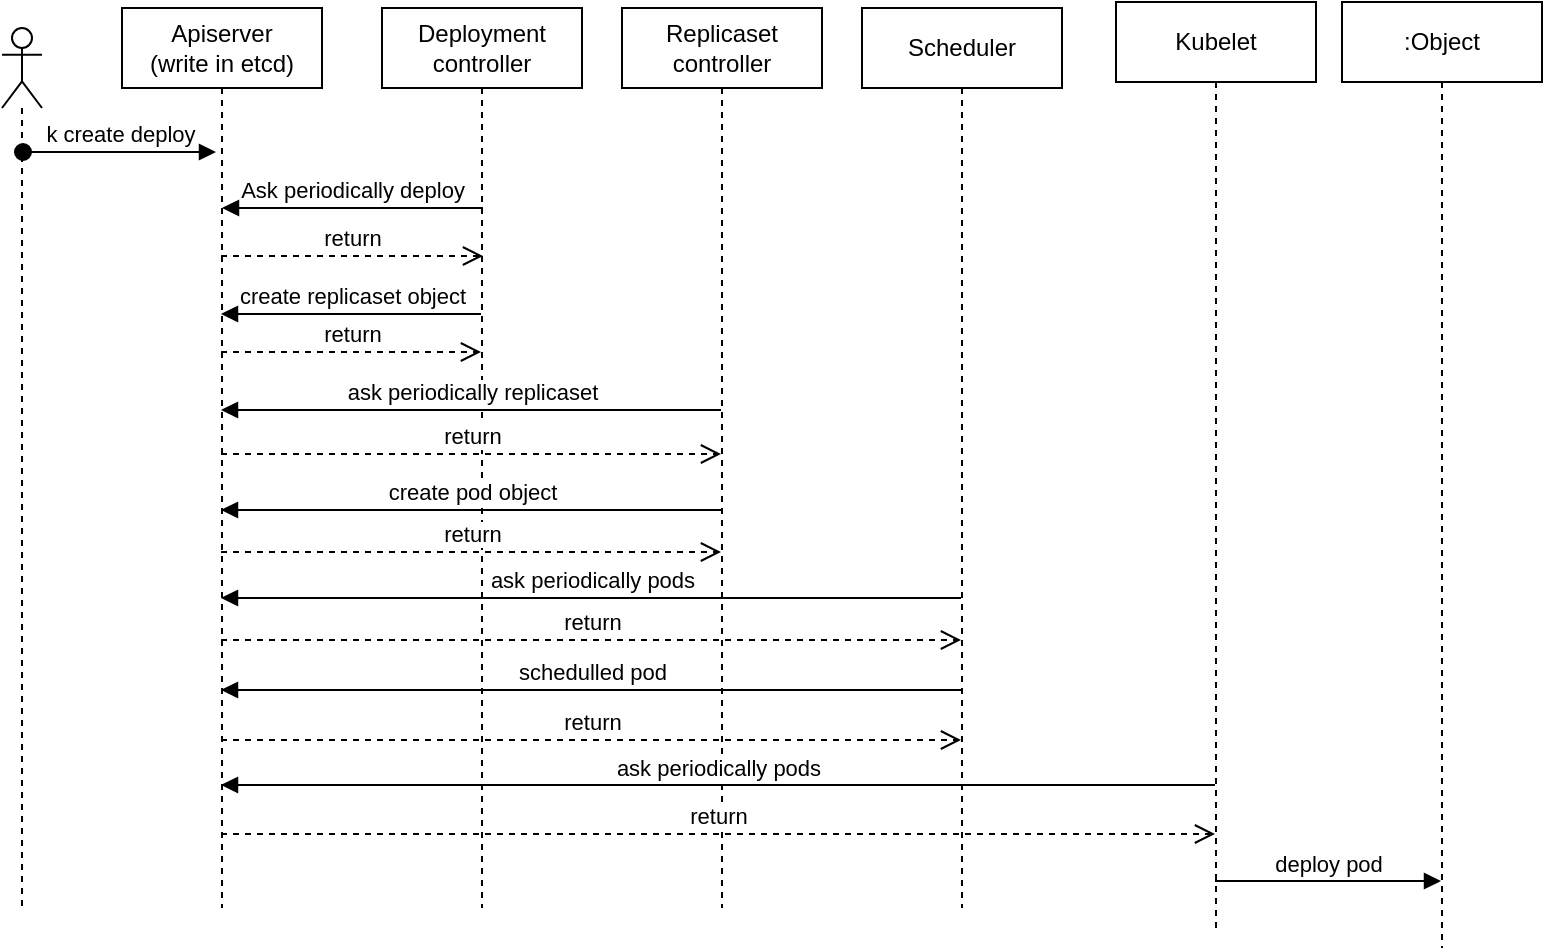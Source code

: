 <mxfile version="16.0.3" type="device"><diagram id="I7sFGVjL3bZ88x71-ZJi" name="Page-1"><mxGraphModel dx="1350" dy="675" grid="1" gridSize="10" guides="1" tooltips="1" connect="1" arrows="1" fold="1" page="1" pageScale="1" pageWidth="850" pageHeight="1100" math="0" shadow="0"><root><mxCell id="0"/><mxCell id="1" parent="0"/><mxCell id="sVyqYq3zJWFn4r9Y2GEk-10" value="" style="shape=umlLifeline;participant=umlActor;perimeter=lifelinePerimeter;whiteSpace=wrap;html=1;container=1;collapsible=0;recursiveResize=0;verticalAlign=top;spacingTop=36;outlineConnect=0;" vertex="1" parent="1"><mxGeometry x="70" y="20" width="20" height="440" as="geometry"/></mxCell><mxCell id="sVyqYq3zJWFn4r9Y2GEk-11" value="Apiserver&lt;br&gt;(write in etcd)" style="shape=umlLifeline;perimeter=lifelinePerimeter;whiteSpace=wrap;html=1;container=1;collapsible=0;recursiveResize=0;outlineConnect=0;" vertex="1" parent="1"><mxGeometry x="130" y="10" width="100" height="450" as="geometry"/></mxCell><mxCell id="sVyqYq3zJWFn4r9Y2GEk-14" value="k create deploy" style="html=1;verticalAlign=bottom;startArrow=oval;endArrow=block;startSize=8;rounded=0;" edge="1" parent="1"><mxGeometry relative="1" as="geometry"><mxPoint x="80.5" y="82" as="sourcePoint"/><mxPoint x="177" y="82" as="targetPoint"/></mxGeometry></mxCell><mxCell id="sVyqYq3zJWFn4r9Y2GEk-15" value="Ask periodically deploy" style="html=1;verticalAlign=bottom;endArrow=block;rounded=0;" edge="1" parent="1" target="sVyqYq3zJWFn4r9Y2GEk-11"><mxGeometry width="80" relative="1" as="geometry"><mxPoint x="310.5" y="110" as="sourcePoint"/><mxPoint x="460" y="280" as="targetPoint"/><Array as="points"><mxPoint x="210" y="110"/></Array></mxGeometry></mxCell><mxCell id="sVyqYq3zJWFn4r9Y2GEk-16" value="return" style="html=1;verticalAlign=bottom;endArrow=open;dashed=1;endSize=8;rounded=0;" edge="1" parent="1"><mxGeometry relative="1" as="geometry"><mxPoint x="179.5" y="134" as="sourcePoint"/><mxPoint x="310.5" y="134" as="targetPoint"/></mxGeometry></mxCell><mxCell id="sVyqYq3zJWFn4r9Y2GEk-17" value="Deployment controller" style="shape=umlLifeline;perimeter=lifelinePerimeter;whiteSpace=wrap;html=1;container=1;collapsible=0;recursiveResize=0;outlineConnect=0;" vertex="1" parent="1"><mxGeometry x="260" y="10" width="100" height="450" as="geometry"/></mxCell><mxCell id="sVyqYq3zJWFn4r9Y2GEk-21" value="create replicaset object" style="html=1;verticalAlign=bottom;endArrow=block;rounded=0;" edge="1" parent="1"><mxGeometry width="80" relative="1" as="geometry"><mxPoint x="309.5" y="163" as="sourcePoint"/><mxPoint x="179.5" y="163" as="targetPoint"/></mxGeometry></mxCell><mxCell id="sVyqYq3zJWFn4r9Y2GEk-23" value="return" style="html=1;verticalAlign=bottom;endArrow=open;dashed=1;endSize=8;rounded=0;" edge="1" parent="1"><mxGeometry relative="1" as="geometry"><mxPoint x="179.5" y="182" as="sourcePoint"/><mxPoint x="309.5" y="182" as="targetPoint"/></mxGeometry></mxCell><mxCell id="sVyqYq3zJWFn4r9Y2GEk-24" value="Replicaset controller" style="shape=umlLifeline;perimeter=lifelinePerimeter;whiteSpace=wrap;html=1;container=1;collapsible=0;recursiveResize=0;outlineConnect=0;" vertex="1" parent="1"><mxGeometry x="380" y="10" width="100" height="450" as="geometry"/></mxCell><mxCell id="sVyqYq3zJWFn4r9Y2GEk-25" value="ask periodically replicaset" style="html=1;verticalAlign=bottom;endArrow=block;rounded=0;" edge="1" parent="1"><mxGeometry width="80" relative="1" as="geometry"><mxPoint x="429.5" y="211" as="sourcePoint"/><mxPoint x="179.5" y="211" as="targetPoint"/></mxGeometry></mxCell><mxCell id="sVyqYq3zJWFn4r9Y2GEk-26" value="return" style="html=1;verticalAlign=bottom;endArrow=open;dashed=1;endSize=8;rounded=0;" edge="1" parent="1"><mxGeometry relative="1" as="geometry"><mxPoint x="179.5" y="233" as="sourcePoint"/><mxPoint x="429.5" y="233" as="targetPoint"/></mxGeometry></mxCell><mxCell id="sVyqYq3zJWFn4r9Y2GEk-27" value="create pod object" style="html=1;verticalAlign=bottom;endArrow=block;rounded=0;" edge="1" parent="1"><mxGeometry width="80" relative="1" as="geometry"><mxPoint x="429.5" y="261" as="sourcePoint"/><mxPoint x="179.5" y="261" as="targetPoint"/></mxGeometry></mxCell><mxCell id="sVyqYq3zJWFn4r9Y2GEk-28" value="return" style="html=1;verticalAlign=bottom;endArrow=open;dashed=1;endSize=8;rounded=0;" edge="1" parent="1"><mxGeometry relative="1" as="geometry"><mxPoint x="179.5" y="282" as="sourcePoint"/><mxPoint x="429.5" y="282" as="targetPoint"/></mxGeometry></mxCell><mxCell id="sVyqYq3zJWFn4r9Y2GEk-30" value="Scheduler" style="shape=umlLifeline;perimeter=lifelinePerimeter;whiteSpace=wrap;html=1;container=1;collapsible=0;recursiveResize=0;outlineConnect=0;" vertex="1" parent="1"><mxGeometry x="500" y="10" width="100" height="450" as="geometry"/></mxCell><mxCell id="sVyqYq3zJWFn4r9Y2GEk-31" value="ask periodically pods" style="html=1;verticalAlign=bottom;endArrow=block;rounded=0;" edge="1" parent="1"><mxGeometry width="80" relative="1" as="geometry"><mxPoint x="549.5" y="305" as="sourcePoint"/><mxPoint x="179.5" y="305" as="targetPoint"/></mxGeometry></mxCell><mxCell id="sVyqYq3zJWFn4r9Y2GEk-32" value="return" style="html=1;verticalAlign=bottom;endArrow=open;dashed=1;endSize=8;rounded=0;" edge="1" parent="1"><mxGeometry relative="1" as="geometry"><mxPoint x="179.5" y="326" as="sourcePoint"/><mxPoint x="549.5" y="326" as="targetPoint"/></mxGeometry></mxCell><mxCell id="sVyqYq3zJWFn4r9Y2GEk-33" value="schedulled pod" style="html=1;verticalAlign=bottom;endArrow=block;rounded=0;" edge="1" parent="1"><mxGeometry width="80" relative="1" as="geometry"><mxPoint x="549.5" y="351" as="sourcePoint"/><mxPoint x="179.5" y="351" as="targetPoint"/></mxGeometry></mxCell><mxCell id="sVyqYq3zJWFn4r9Y2GEk-34" value="return" style="html=1;verticalAlign=bottom;endArrow=open;dashed=1;endSize=8;rounded=0;" edge="1" parent="1"><mxGeometry relative="1" as="geometry"><mxPoint x="179.5" y="376" as="sourcePoint"/><mxPoint x="549.5" y="376" as="targetPoint"/></mxGeometry></mxCell><mxCell id="sVyqYq3zJWFn4r9Y2GEk-35" value="Kubelet" style="shape=umlLifeline;perimeter=lifelinePerimeter;whiteSpace=wrap;html=1;container=1;collapsible=0;recursiveResize=0;outlineConnect=0;" vertex="1" parent="1"><mxGeometry x="627" y="7" width="100" height="463" as="geometry"/></mxCell><mxCell id="sVyqYq3zJWFn4r9Y2GEk-36" value="ask periodically pods" style="html=1;verticalAlign=bottom;endArrow=block;rounded=0;" edge="1" parent="1"><mxGeometry width="80" relative="1" as="geometry"><mxPoint x="676.5" y="398.5" as="sourcePoint"/><mxPoint x="179.5" y="398.5" as="targetPoint"/></mxGeometry></mxCell><mxCell id="sVyqYq3zJWFn4r9Y2GEk-37" value="return" style="html=1;verticalAlign=bottom;endArrow=open;dashed=1;endSize=8;rounded=0;" edge="1" parent="1"><mxGeometry relative="1" as="geometry"><mxPoint x="179.5" y="423" as="sourcePoint"/><mxPoint x="676.5" y="423" as="targetPoint"/></mxGeometry></mxCell><mxCell id="sVyqYq3zJWFn4r9Y2GEk-38" value=":Object" style="shape=umlLifeline;perimeter=lifelinePerimeter;whiteSpace=wrap;html=1;container=1;collapsible=0;recursiveResize=0;outlineConnect=0;" vertex="1" parent="1"><mxGeometry x="740" y="7" width="100" height="473" as="geometry"/></mxCell><mxCell id="sVyqYq3zJWFn4r9Y2GEk-39" value="deploy pod" style="html=1;verticalAlign=bottom;endArrow=block;rounded=0;" edge="1" parent="1"><mxGeometry width="80" relative="1" as="geometry"><mxPoint x="676.5" y="446.5" as="sourcePoint"/><mxPoint x="789.5" y="446.5" as="targetPoint"/></mxGeometry></mxCell></root></mxGraphModel></diagram></mxfile>